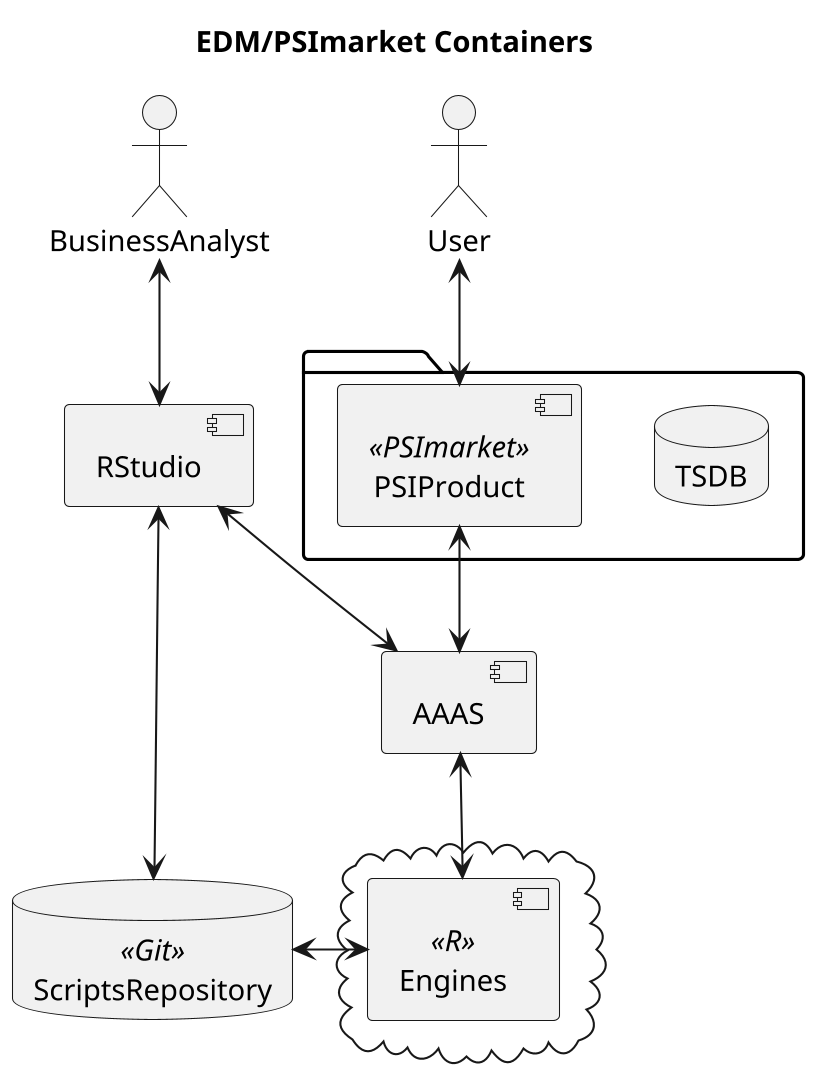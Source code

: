 @startuml
skinparam dpi 200
skinparam backgroundColor transparent

title EDM/PSImarket Containers

actor User
actor BusinessAnalyst as BA
package {
    database TSDB as tsdb
    component PSIProduct as PSI <<PSImarket>>
}
component RStudio as rstdio
database ScriptsRepository as scripts <<Git>>
component AAAS as 3as
cloud {
    component Engines as engine <<R>>
}

' Answers:
' * Data (TS) is provided by PSImarket and passed through 3AS to R
' * Communication is done synchronously with method calls - tight integration
' * Scripts are available for both, RStudio and R through Git repository
' * Use case from Rstudio works exaclty the same way as Use case from product
' * Engines, Scripts repository are dockerized, ready to be run on k8s or openshift

User <--> PSI
BA <--> rstdio
rstdio <--> scripts
PSI <--> 3as
rstdio <--> 3as
3as <--> engine
engine <-right-> scripts

@enduml